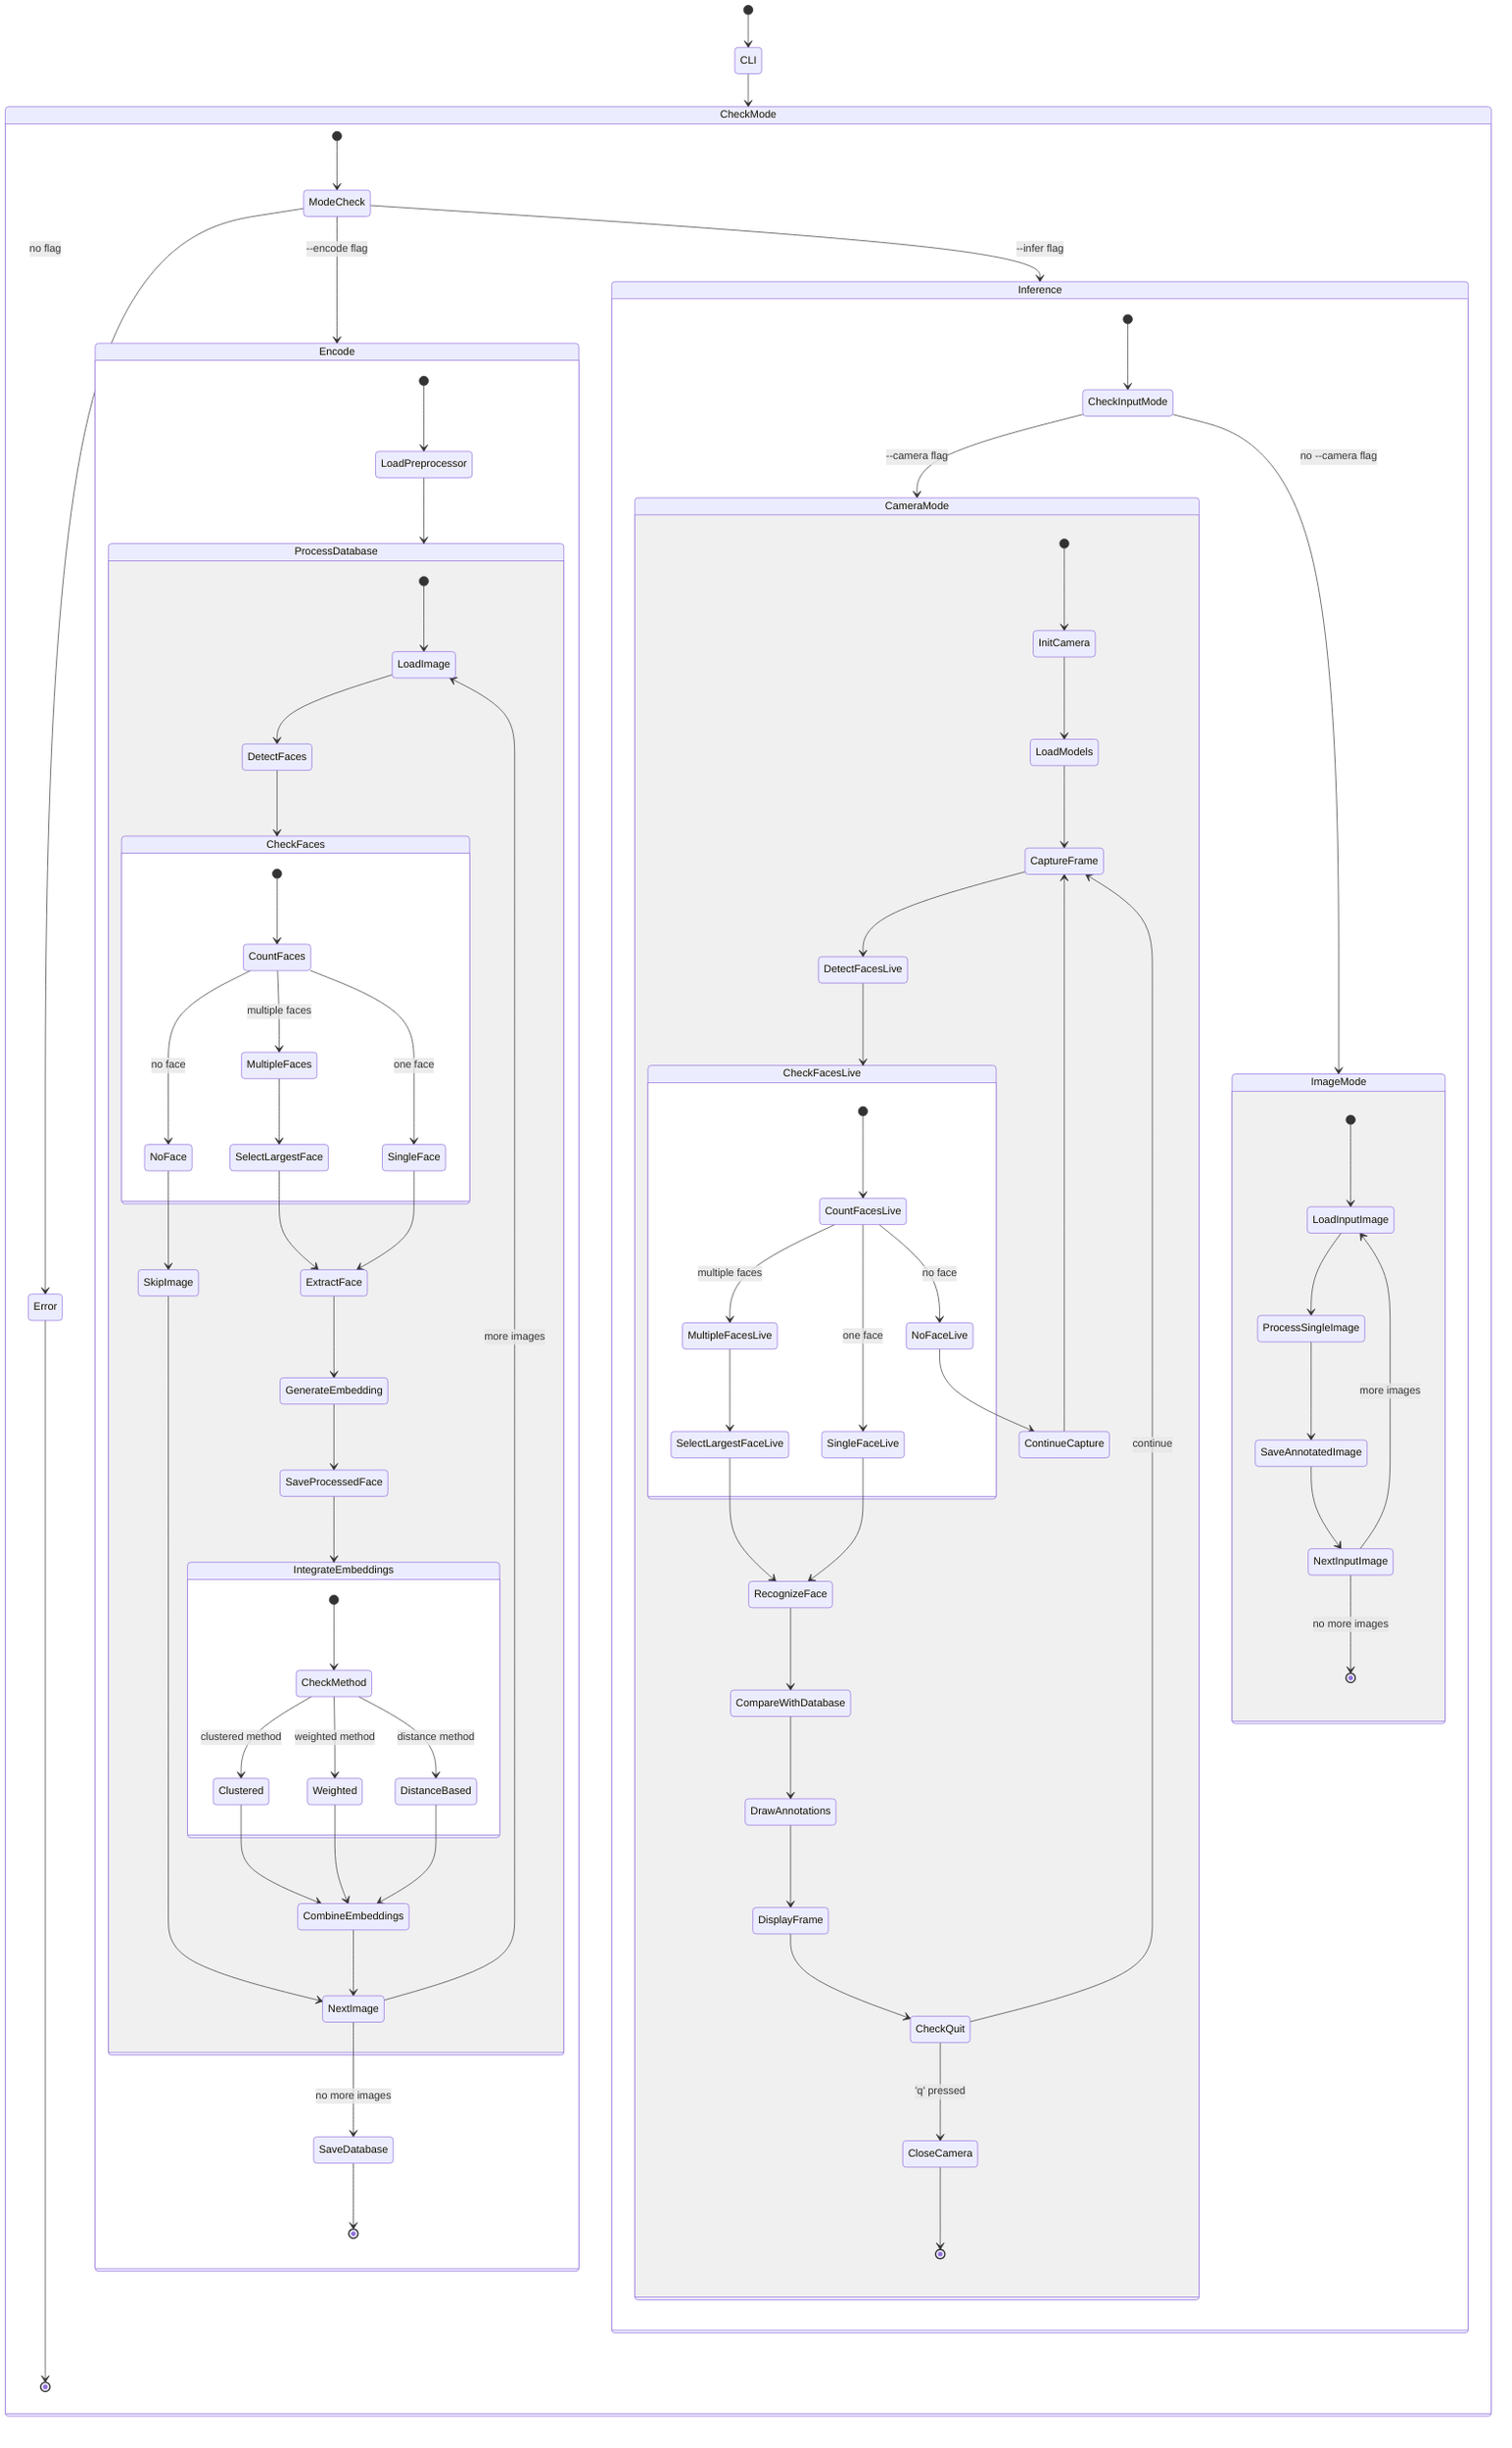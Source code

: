 stateDiagram-v2
    [*] --> CLI
    CLI --> CheckMode

   state CheckMode {
        [*] --> ModeCheck
        ModeCheck --> Encode: --encode flag
        ModeCheck --> Inference: --infer flag
        ModeCheck --> Error: no flag
        Error --> [*]
    }

    state Encode {
        [*] --> LoadPreprocessor
        LoadPreprocessor --> ProcessDatabase

    state ProcessDatabase {
            [*] --> LoadImage
            LoadImage --> DetectFaces
            DetectFaces --> CheckFaces

    state CheckFaces {
                [*] --> CountFaces
                CountFaces --> SingleFace: one face
                CountFaces --> NoFace: no face
                CountFaces --> MultipleFaces: multiple faces
                NoFace --> SkipImage
                MultipleFaces --> SelectLargestFace
                SelectLargestFace --> ExtractFace
                SingleFace --> ExtractFace
            }

    ExtractFace --> GenerateEmbedding
            GenerateEmbedding --> SaveProcessedFace
            SaveProcessedFace --> IntegrateEmbeddings

    state IntegrateEmbeddings {
                [*] --> CheckMethod
                CheckMethod --> Clustered: clustered method
                CheckMethod --> Weighted: weighted method
                CheckMethod --> DistanceBased: distance method
                Clustered --> CombineEmbeddings
                Weighted --> CombineEmbeddings
                DistanceBased --> CombineEmbeddings
            }

    SkipImage --> NextImage
            CombineEmbeddings --> NextImage
            NextImage --> LoadImage: more images
            NextImage --> SaveDatabase: no more images
        }

    SaveDatabase --> [*]
    }

    state Inference {
        [*] --> CheckInputMode
        CheckInputMode --> CameraMode: --camera flag
        CheckInputMode --> ImageMode: no --camera flag

    state CameraMode {
            [*] --> InitCamera
            InitCamera --> LoadModels
            LoadModels --> CaptureFrame
            CaptureFrame --> DetectFacesLive
            DetectFacesLive --> CheckFacesLive

    state CheckFacesLive {
                [*] --> CountFacesLive
                CountFacesLive --> SingleFaceLive: one face
                CountFacesLive --> NoFaceLive: no face
                CountFacesLive --> MultipleFacesLive: multiple faces
                NoFaceLive --> ContinueCapture
                MultipleFacesLive --> SelectLargestFaceLive
                SelectLargestFaceLive --> RecognizeFace
                SingleFaceLive --> RecognizeFace
            }

    RecognizeFace --> CompareWithDatabase
            CompareWithDatabase --> DrawAnnotations
            DrawAnnotations --> DisplayFrame
            DisplayFrame --> CheckQuit
            ContinueCapture --> CaptureFrame
            CheckQuit --> CaptureFrame: continue
            CheckQuit --> CloseCamera: 'q' pressed
            CloseCamera --> [*]
        }

    state ImageMode {
            [*] --> LoadInputImage
            LoadInputImage --> ProcessSingleImage
            ProcessSingleImage --> SaveAnnotatedImage
            SaveAnnotatedImage --> NextInputImage
            NextInputImage --> LoadInputImage: more images
            NextInputImage --> [*]: no more images
        }
    }